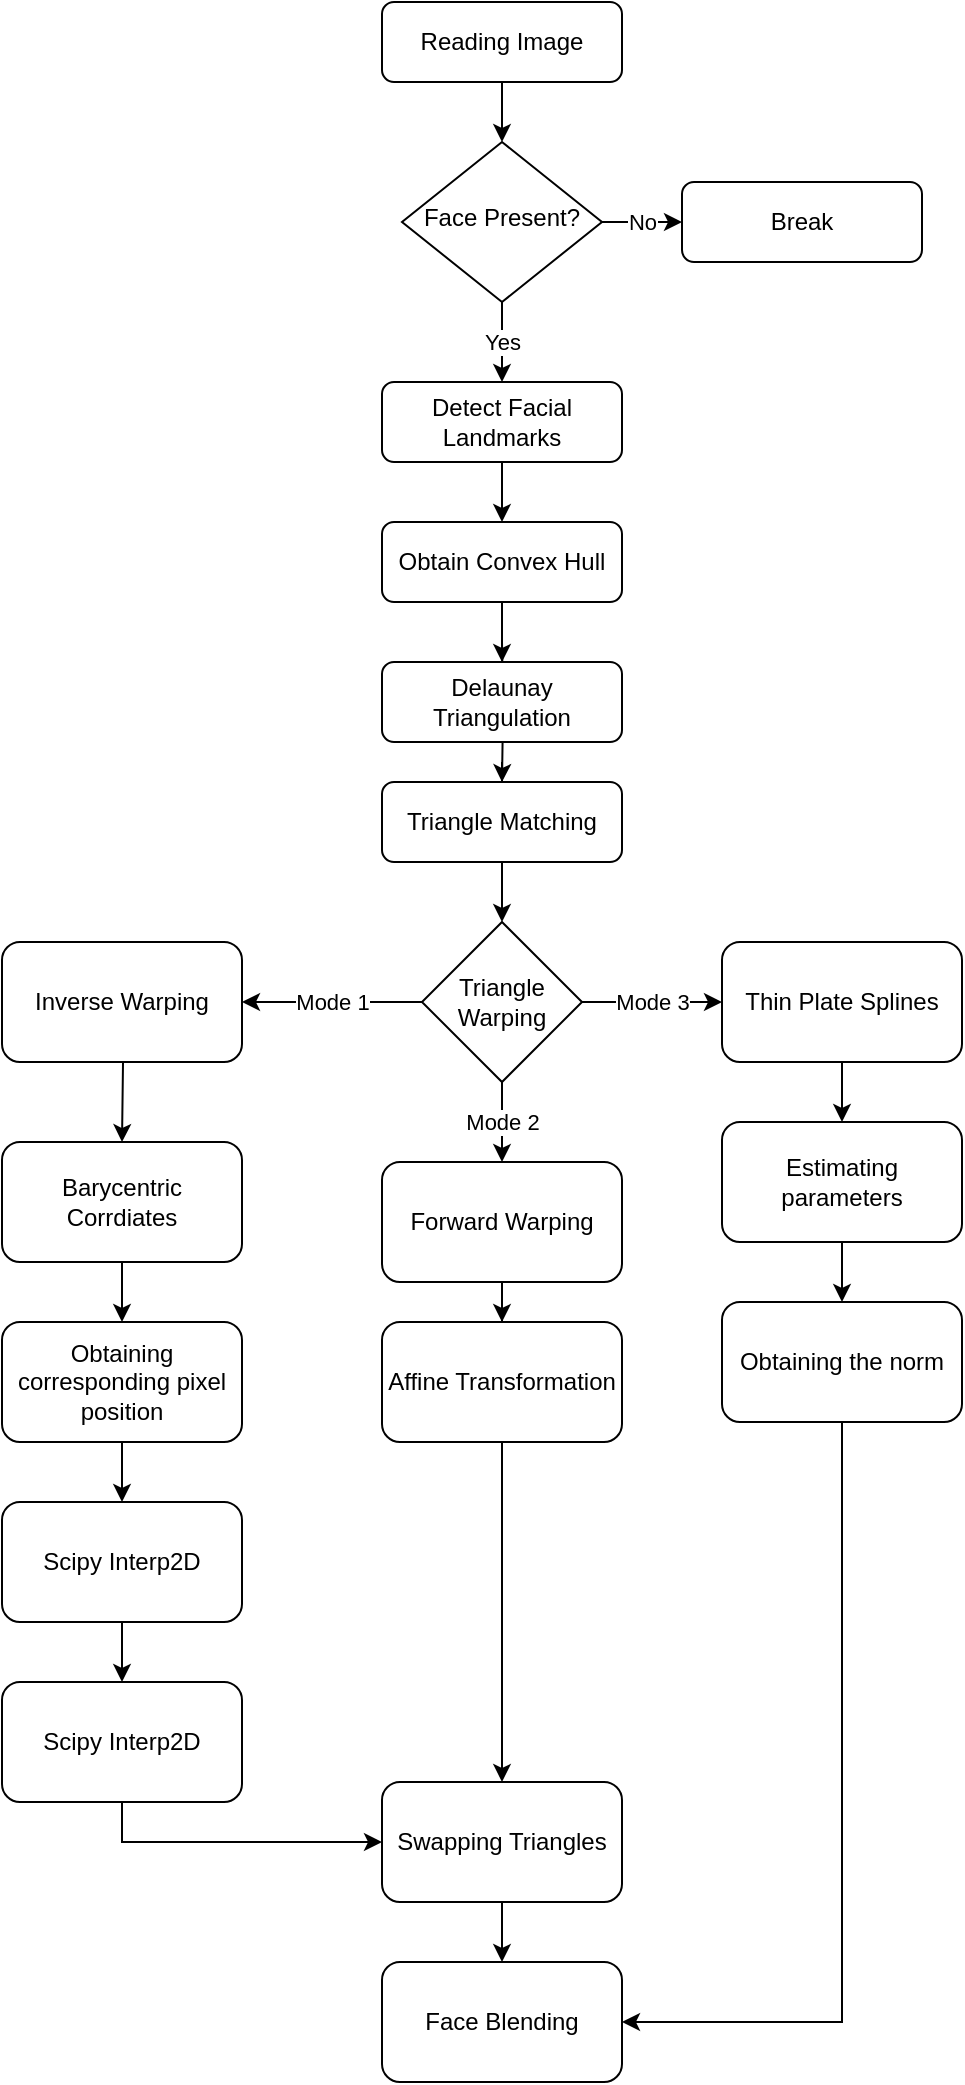 <mxfile version="12.9.3" type="device"><diagram id="C5RBs43oDa-KdzZeNtuy" name="Page-1"><mxGraphModel dx="1357" dy="784" grid="1" gridSize="10" guides="1" tooltips="1" connect="1" arrows="1" fold="1" page="1" pageScale="1" pageWidth="827" pageHeight="1169" math="0" shadow="0"><root><mxCell id="WIyWlLk6GJQsqaUBKTNV-0"/><mxCell id="WIyWlLk6GJQsqaUBKTNV-1" parent="WIyWlLk6GJQsqaUBKTNV-0"/><mxCell id="4Iu5ojdRNmb7ZW3HJHJe-3" style="edgeStyle=orthogonalEdgeStyle;rounded=0;orthogonalLoop=1;jettySize=auto;html=1;entryX=0.5;entryY=0;entryDx=0;entryDy=0;" edge="1" parent="WIyWlLk6GJQsqaUBKTNV-1" source="WIyWlLk6GJQsqaUBKTNV-3" target="4Iu5ojdRNmb7ZW3HJHJe-4"><mxGeometry relative="1" as="geometry"><mxPoint x="330" y="190" as="targetPoint"/></mxGeometry></mxCell><mxCell id="WIyWlLk6GJQsqaUBKTNV-3" value="Reading Image" style="rounded=1;whiteSpace=wrap;html=1;fontSize=12;glass=0;strokeWidth=1;shadow=0;" parent="WIyWlLk6GJQsqaUBKTNV-1" vertex="1"><mxGeometry x="270" y="80" width="120" height="40" as="geometry"/></mxCell><mxCell id="4Iu5ojdRNmb7ZW3HJHJe-9" value="No" style="edgeStyle=orthogonalEdgeStyle;rounded=0;orthogonalLoop=1;jettySize=auto;html=1;exitX=1;exitY=0.5;exitDx=0;exitDy=0;entryX=0;entryY=0.5;entryDx=0;entryDy=0;" edge="1" parent="WIyWlLk6GJQsqaUBKTNV-1" source="4Iu5ojdRNmb7ZW3HJHJe-4" target="4Iu5ojdRNmb7ZW3HJHJe-7"><mxGeometry relative="1" as="geometry"/></mxCell><mxCell id="4Iu5ojdRNmb7ZW3HJHJe-31" value="Yes" style="edgeStyle=orthogonalEdgeStyle;rounded=0;orthogonalLoop=1;jettySize=auto;html=1;exitX=0.5;exitY=1;exitDx=0;exitDy=0;entryX=0.5;entryY=0;entryDx=0;entryDy=0;" edge="1" parent="WIyWlLk6GJQsqaUBKTNV-1" source="4Iu5ojdRNmb7ZW3HJHJe-4" target="4Iu5ojdRNmb7ZW3HJHJe-10"><mxGeometry relative="1" as="geometry"/></mxCell><mxCell id="4Iu5ojdRNmb7ZW3HJHJe-4" value="Face Present?" style="rhombus;whiteSpace=wrap;html=1;shadow=0;fontFamily=Helvetica;fontSize=12;align=center;strokeWidth=1;spacing=6;spacingTop=-4;" vertex="1" parent="WIyWlLk6GJQsqaUBKTNV-1"><mxGeometry x="280" y="150" width="100" height="80" as="geometry"/></mxCell><mxCell id="4Iu5ojdRNmb7ZW3HJHJe-7" value="Break" style="rounded=1;whiteSpace=wrap;html=1;fontSize=12;glass=0;strokeWidth=1;shadow=0;" vertex="1" parent="WIyWlLk6GJQsqaUBKTNV-1"><mxGeometry x="420" y="170" width="120" height="40" as="geometry"/></mxCell><mxCell id="4Iu5ojdRNmb7ZW3HJHJe-13" style="edgeStyle=orthogonalEdgeStyle;rounded=0;orthogonalLoop=1;jettySize=auto;html=1;exitX=0.5;exitY=1;exitDx=0;exitDy=0;" edge="1" parent="WIyWlLk6GJQsqaUBKTNV-1" source="4Iu5ojdRNmb7ZW3HJHJe-10" target="4Iu5ojdRNmb7ZW3HJHJe-12"><mxGeometry relative="1" as="geometry"/></mxCell><mxCell id="4Iu5ojdRNmb7ZW3HJHJe-10" value="Detect Facial Landmarks" style="rounded=1;whiteSpace=wrap;html=1;fontSize=12;glass=0;strokeWidth=1;shadow=0;" vertex="1" parent="WIyWlLk6GJQsqaUBKTNV-1"><mxGeometry x="270" y="270" width="120" height="40" as="geometry"/></mxCell><mxCell id="4Iu5ojdRNmb7ZW3HJHJe-15" value="" style="edgeStyle=orthogonalEdgeStyle;rounded=0;orthogonalLoop=1;jettySize=auto;html=1;" edge="1" parent="WIyWlLk6GJQsqaUBKTNV-1" source="4Iu5ojdRNmb7ZW3HJHJe-12" target="4Iu5ojdRNmb7ZW3HJHJe-14"><mxGeometry relative="1" as="geometry"/></mxCell><mxCell id="4Iu5ojdRNmb7ZW3HJHJe-12" value="Obtain Convex Hull" style="rounded=1;whiteSpace=wrap;html=1;fontSize=12;glass=0;strokeWidth=1;shadow=0;" vertex="1" parent="WIyWlLk6GJQsqaUBKTNV-1"><mxGeometry x="270" y="340" width="120" height="40" as="geometry"/></mxCell><mxCell id="4Iu5ojdRNmb7ZW3HJHJe-18" value="" style="edgeStyle=orthogonalEdgeStyle;rounded=0;orthogonalLoop=1;jettySize=auto;html=1;" edge="1" parent="WIyWlLk6GJQsqaUBKTNV-1" target="4Iu5ojdRNmb7ZW3HJHJe-17"><mxGeometry relative="1" as="geometry"><mxPoint x="330" y="400" as="sourcePoint"/></mxGeometry></mxCell><mxCell id="4Iu5ojdRNmb7ZW3HJHJe-14" value="Delaunay Triangulation" style="rounded=1;whiteSpace=wrap;html=1;fontSize=12;glass=0;strokeWidth=1;shadow=0;" vertex="1" parent="WIyWlLk6GJQsqaUBKTNV-1"><mxGeometry x="270" y="410" width="120" height="40" as="geometry"/></mxCell><mxCell id="4Iu5ojdRNmb7ZW3HJHJe-20" value="" style="edgeStyle=orthogonalEdgeStyle;rounded=0;orthogonalLoop=1;jettySize=auto;html=1;" edge="1" parent="WIyWlLk6GJQsqaUBKTNV-1"><mxGeometry relative="1" as="geometry"><mxPoint x="330" y="460" as="sourcePoint"/><mxPoint x="330" y="540" as="targetPoint"/></mxGeometry></mxCell><mxCell id="4Iu5ojdRNmb7ZW3HJHJe-17" value="Triangle Matching" style="rounded=1;whiteSpace=wrap;html=1;fontSize=12;glass=0;strokeWidth=1;shadow=0;" vertex="1" parent="WIyWlLk6GJQsqaUBKTNV-1"><mxGeometry x="270" y="470" width="120" height="40" as="geometry"/></mxCell><mxCell id="4Iu5ojdRNmb7ZW3HJHJe-26" value="Mode 3" style="edgeStyle=orthogonalEdgeStyle;rounded=0;orthogonalLoop=1;jettySize=auto;html=1;exitX=1;exitY=0.5;exitDx=0;exitDy=0;" edge="1" parent="WIyWlLk6GJQsqaUBKTNV-1" source="4Iu5ojdRNmb7ZW3HJHJe-21" target="4Iu5ojdRNmb7ZW3HJHJe-25"><mxGeometry relative="1" as="geometry"/></mxCell><mxCell id="4Iu5ojdRNmb7ZW3HJHJe-28" value="Mode 2" style="edgeStyle=orthogonalEdgeStyle;rounded=0;orthogonalLoop=1;jettySize=auto;html=1;exitX=0.5;exitY=1;exitDx=0;exitDy=0;entryX=0.5;entryY=0;entryDx=0;entryDy=0;" edge="1" parent="WIyWlLk6GJQsqaUBKTNV-1" source="4Iu5ojdRNmb7ZW3HJHJe-21" target="4Iu5ojdRNmb7ZW3HJHJe-27"><mxGeometry relative="1" as="geometry"/></mxCell><mxCell id="4Iu5ojdRNmb7ZW3HJHJe-30" value="Mode 1" style="edgeStyle=orthogonalEdgeStyle;rounded=0;orthogonalLoop=1;jettySize=auto;html=1;exitX=0;exitY=0.5;exitDx=0;exitDy=0;entryX=1;entryY=0.5;entryDx=0;entryDy=0;" edge="1" parent="WIyWlLk6GJQsqaUBKTNV-1" source="4Iu5ojdRNmb7ZW3HJHJe-21" target="4Iu5ojdRNmb7ZW3HJHJe-29"><mxGeometry relative="1" as="geometry"/></mxCell><mxCell id="4Iu5ojdRNmb7ZW3HJHJe-21" value="Triangle Warping" style="rhombus;whiteSpace=wrap;html=1;" vertex="1" parent="WIyWlLk6GJQsqaUBKTNV-1"><mxGeometry x="290" y="540" width="80" height="80" as="geometry"/></mxCell><mxCell id="4Iu5ojdRNmb7ZW3HJHJe-44" value="" style="edgeStyle=orthogonalEdgeStyle;rounded=0;orthogonalLoop=1;jettySize=auto;html=1;" edge="1" parent="WIyWlLk6GJQsqaUBKTNV-1" source="4Iu5ojdRNmb7ZW3HJHJe-25" target="4Iu5ojdRNmb7ZW3HJHJe-43"><mxGeometry relative="1" as="geometry"/></mxCell><mxCell id="4Iu5ojdRNmb7ZW3HJHJe-25" value="Thin Plate Splines" style="rounded=1;whiteSpace=wrap;html=1;" vertex="1" parent="WIyWlLk6GJQsqaUBKTNV-1"><mxGeometry x="440" y="550" width="120" height="60" as="geometry"/></mxCell><mxCell id="4Iu5ojdRNmb7ZW3HJHJe-46" value="" style="edgeStyle=orthogonalEdgeStyle;rounded=0;orthogonalLoop=1;jettySize=auto;html=1;" edge="1" parent="WIyWlLk6GJQsqaUBKTNV-1" source="4Iu5ojdRNmb7ZW3HJHJe-43" target="4Iu5ojdRNmb7ZW3HJHJe-45"><mxGeometry relative="1" as="geometry"/></mxCell><mxCell id="4Iu5ojdRNmb7ZW3HJHJe-43" value="Estimating parameters" style="rounded=1;whiteSpace=wrap;html=1;" vertex="1" parent="WIyWlLk6GJQsqaUBKTNV-1"><mxGeometry x="440" y="640" width="120" height="60" as="geometry"/></mxCell><mxCell id="4Iu5ojdRNmb7ZW3HJHJe-53" style="edgeStyle=orthogonalEdgeStyle;rounded=0;orthogonalLoop=1;jettySize=auto;html=1;exitX=0.5;exitY=1;exitDx=0;exitDy=0;entryX=1;entryY=0.5;entryDx=0;entryDy=0;" edge="1" parent="WIyWlLk6GJQsqaUBKTNV-1" source="4Iu5ojdRNmb7ZW3HJHJe-45" target="4Iu5ojdRNmb7ZW3HJHJe-51"><mxGeometry relative="1" as="geometry"/></mxCell><mxCell id="4Iu5ojdRNmb7ZW3HJHJe-45" value="Obtaining the norm" style="rounded=1;whiteSpace=wrap;html=1;" vertex="1" parent="WIyWlLk6GJQsqaUBKTNV-1"><mxGeometry x="440" y="730" width="120" height="60" as="geometry"/></mxCell><mxCell id="4Iu5ojdRNmb7ZW3HJHJe-42" value="" style="edgeStyle=orthogonalEdgeStyle;rounded=0;orthogonalLoop=1;jettySize=auto;html=1;" edge="1" parent="WIyWlLk6GJQsqaUBKTNV-1" source="4Iu5ojdRNmb7ZW3HJHJe-27" target="4Iu5ojdRNmb7ZW3HJHJe-41"><mxGeometry relative="1" as="geometry"/></mxCell><mxCell id="4Iu5ojdRNmb7ZW3HJHJe-27" value="Forward Warping" style="rounded=1;whiteSpace=wrap;html=1;" vertex="1" parent="WIyWlLk6GJQsqaUBKTNV-1"><mxGeometry x="270" y="660" width="120" height="60" as="geometry"/></mxCell><mxCell id="4Iu5ojdRNmb7ZW3HJHJe-50" style="edgeStyle=orthogonalEdgeStyle;rounded=0;orthogonalLoop=1;jettySize=auto;html=1;exitX=0.5;exitY=1;exitDx=0;exitDy=0;" edge="1" parent="WIyWlLk6GJQsqaUBKTNV-1" source="4Iu5ojdRNmb7ZW3HJHJe-41" target="4Iu5ojdRNmb7ZW3HJHJe-47"><mxGeometry relative="1" as="geometry"><mxPoint x="320" y="960" as="targetPoint"/></mxGeometry></mxCell><mxCell id="4Iu5ojdRNmb7ZW3HJHJe-41" value="Affine Transformation" style="rounded=1;whiteSpace=wrap;html=1;" vertex="1" parent="WIyWlLk6GJQsqaUBKTNV-1"><mxGeometry x="270" y="740" width="120" height="60" as="geometry"/></mxCell><mxCell id="4Iu5ojdRNmb7ZW3HJHJe-34" value="" style="edgeStyle=orthogonalEdgeStyle;rounded=0;orthogonalLoop=1;jettySize=auto;html=1;" edge="1" parent="WIyWlLk6GJQsqaUBKTNV-1" target="4Iu5ojdRNmb7ZW3HJHJe-33"><mxGeometry relative="1" as="geometry"><mxPoint x="140" y="570" as="sourcePoint"/></mxGeometry></mxCell><mxCell id="4Iu5ojdRNmb7ZW3HJHJe-29" value="Inverse Warping" style="rounded=1;whiteSpace=wrap;html=1;" vertex="1" parent="WIyWlLk6GJQsqaUBKTNV-1"><mxGeometry x="80" y="550" width="120" height="60" as="geometry"/></mxCell><mxCell id="4Iu5ojdRNmb7ZW3HJHJe-36" value="" style="edgeStyle=orthogonalEdgeStyle;rounded=0;orthogonalLoop=1;jettySize=auto;html=1;" edge="1" parent="WIyWlLk6GJQsqaUBKTNV-1" source="4Iu5ojdRNmb7ZW3HJHJe-33" target="4Iu5ojdRNmb7ZW3HJHJe-35"><mxGeometry relative="1" as="geometry"/></mxCell><mxCell id="4Iu5ojdRNmb7ZW3HJHJe-33" value="Barycentric Corrdiates" style="rounded=1;whiteSpace=wrap;html=1;" vertex="1" parent="WIyWlLk6GJQsqaUBKTNV-1"><mxGeometry x="80" y="650" width="120" height="60" as="geometry"/></mxCell><mxCell id="4Iu5ojdRNmb7ZW3HJHJe-38" value="" style="edgeStyle=orthogonalEdgeStyle;rounded=0;orthogonalLoop=1;jettySize=auto;html=1;" edge="1" parent="WIyWlLk6GJQsqaUBKTNV-1" source="4Iu5ojdRNmb7ZW3HJHJe-35" target="4Iu5ojdRNmb7ZW3HJHJe-37"><mxGeometry relative="1" as="geometry"/></mxCell><mxCell id="4Iu5ojdRNmb7ZW3HJHJe-35" value="Obtaining corresponding pixel position" style="rounded=1;whiteSpace=wrap;html=1;" vertex="1" parent="WIyWlLk6GJQsqaUBKTNV-1"><mxGeometry x="80" y="740" width="120" height="60" as="geometry"/></mxCell><mxCell id="4Iu5ojdRNmb7ZW3HJHJe-40" value="" style="edgeStyle=orthogonalEdgeStyle;rounded=0;orthogonalLoop=1;jettySize=auto;html=1;" edge="1" parent="WIyWlLk6GJQsqaUBKTNV-1" source="4Iu5ojdRNmb7ZW3HJHJe-37" target="4Iu5ojdRNmb7ZW3HJHJe-39"><mxGeometry relative="1" as="geometry"/></mxCell><mxCell id="4Iu5ojdRNmb7ZW3HJHJe-37" value="Scipy Interp2D" style="rounded=1;whiteSpace=wrap;html=1;" vertex="1" parent="WIyWlLk6GJQsqaUBKTNV-1"><mxGeometry x="80" y="830" width="120" height="60" as="geometry"/></mxCell><mxCell id="4Iu5ojdRNmb7ZW3HJHJe-48" value="" style="edgeStyle=orthogonalEdgeStyle;rounded=0;orthogonalLoop=1;jettySize=auto;html=1;" edge="1" parent="WIyWlLk6GJQsqaUBKTNV-1" source="4Iu5ojdRNmb7ZW3HJHJe-39" target="4Iu5ojdRNmb7ZW3HJHJe-47"><mxGeometry relative="1" as="geometry"><Array as="points"><mxPoint x="140" y="1000"/></Array></mxGeometry></mxCell><mxCell id="4Iu5ojdRNmb7ZW3HJHJe-39" value="Scipy Interp2D" style="rounded=1;whiteSpace=wrap;html=1;" vertex="1" parent="WIyWlLk6GJQsqaUBKTNV-1"><mxGeometry x="80" y="920" width="120" height="60" as="geometry"/></mxCell><mxCell id="4Iu5ojdRNmb7ZW3HJHJe-52" value="" style="edgeStyle=orthogonalEdgeStyle;rounded=0;orthogonalLoop=1;jettySize=auto;html=1;" edge="1" parent="WIyWlLk6GJQsqaUBKTNV-1" source="4Iu5ojdRNmb7ZW3HJHJe-47" target="4Iu5ojdRNmb7ZW3HJHJe-51"><mxGeometry relative="1" as="geometry"/></mxCell><mxCell id="4Iu5ojdRNmb7ZW3HJHJe-47" value="Swapping Triangles" style="rounded=1;whiteSpace=wrap;html=1;" vertex="1" parent="WIyWlLk6GJQsqaUBKTNV-1"><mxGeometry x="270" y="970" width="120" height="60" as="geometry"/></mxCell><mxCell id="4Iu5ojdRNmb7ZW3HJHJe-51" value="Face Blending" style="rounded=1;whiteSpace=wrap;html=1;" vertex="1" parent="WIyWlLk6GJQsqaUBKTNV-1"><mxGeometry x="270" y="1060" width="120" height="60" as="geometry"/></mxCell></root></mxGraphModel></diagram></mxfile>